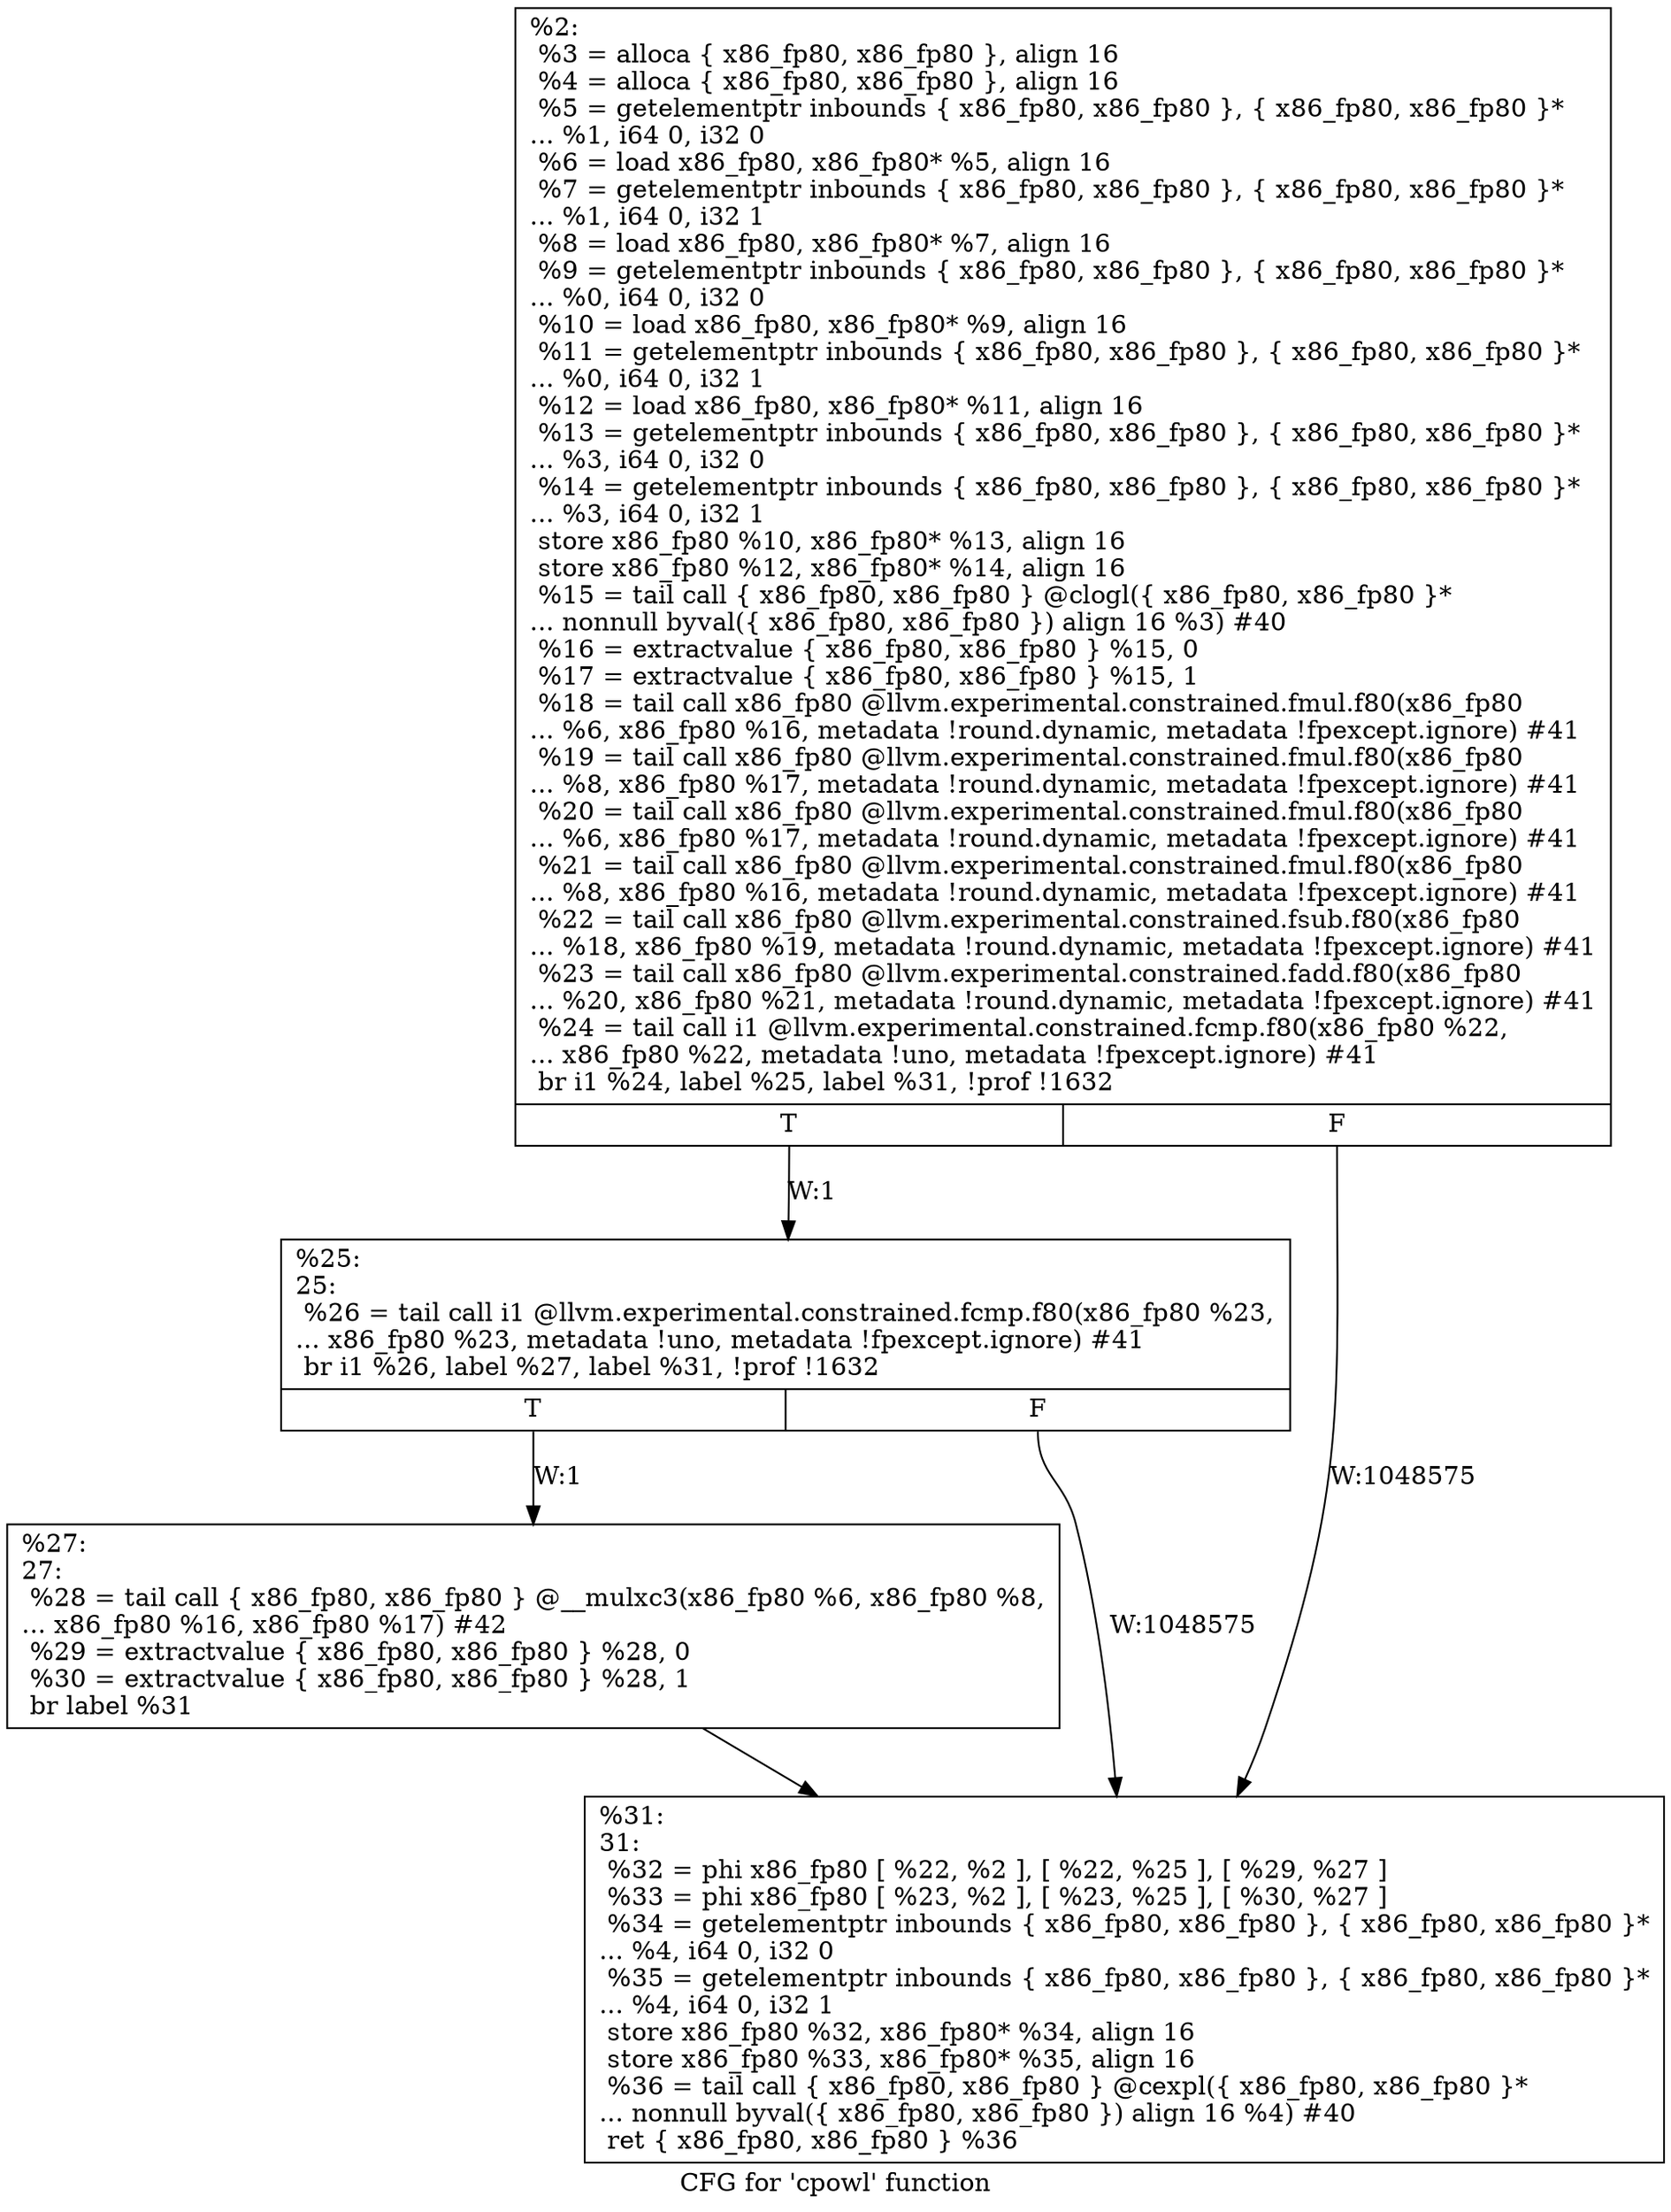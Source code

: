 digraph "CFG for 'cpowl' function" {
	label="CFG for 'cpowl' function";

	Node0x1e7f6e0 [shape=record,label="{%2:\l  %3 = alloca \{ x86_fp80, x86_fp80 \}, align 16\l  %4 = alloca \{ x86_fp80, x86_fp80 \}, align 16\l  %5 = getelementptr inbounds \{ x86_fp80, x86_fp80 \}, \{ x86_fp80, x86_fp80 \}*\l... %1, i64 0, i32 0\l  %6 = load x86_fp80, x86_fp80* %5, align 16\l  %7 = getelementptr inbounds \{ x86_fp80, x86_fp80 \}, \{ x86_fp80, x86_fp80 \}*\l... %1, i64 0, i32 1\l  %8 = load x86_fp80, x86_fp80* %7, align 16\l  %9 = getelementptr inbounds \{ x86_fp80, x86_fp80 \}, \{ x86_fp80, x86_fp80 \}*\l... %0, i64 0, i32 0\l  %10 = load x86_fp80, x86_fp80* %9, align 16\l  %11 = getelementptr inbounds \{ x86_fp80, x86_fp80 \}, \{ x86_fp80, x86_fp80 \}*\l... %0, i64 0, i32 1\l  %12 = load x86_fp80, x86_fp80* %11, align 16\l  %13 = getelementptr inbounds \{ x86_fp80, x86_fp80 \}, \{ x86_fp80, x86_fp80 \}*\l... %3, i64 0, i32 0\l  %14 = getelementptr inbounds \{ x86_fp80, x86_fp80 \}, \{ x86_fp80, x86_fp80 \}*\l... %3, i64 0, i32 1\l  store x86_fp80 %10, x86_fp80* %13, align 16\l  store x86_fp80 %12, x86_fp80* %14, align 16\l  %15 = tail call \{ x86_fp80, x86_fp80 \} @clogl(\{ x86_fp80, x86_fp80 \}*\l... nonnull byval(\{ x86_fp80, x86_fp80 \}) align 16 %3) #40\l  %16 = extractvalue \{ x86_fp80, x86_fp80 \} %15, 0\l  %17 = extractvalue \{ x86_fp80, x86_fp80 \} %15, 1\l  %18 = tail call x86_fp80 @llvm.experimental.constrained.fmul.f80(x86_fp80\l... %6, x86_fp80 %16, metadata !round.dynamic, metadata !fpexcept.ignore) #41\l  %19 = tail call x86_fp80 @llvm.experimental.constrained.fmul.f80(x86_fp80\l... %8, x86_fp80 %17, metadata !round.dynamic, metadata !fpexcept.ignore) #41\l  %20 = tail call x86_fp80 @llvm.experimental.constrained.fmul.f80(x86_fp80\l... %6, x86_fp80 %17, metadata !round.dynamic, metadata !fpexcept.ignore) #41\l  %21 = tail call x86_fp80 @llvm.experimental.constrained.fmul.f80(x86_fp80\l... %8, x86_fp80 %16, metadata !round.dynamic, metadata !fpexcept.ignore) #41\l  %22 = tail call x86_fp80 @llvm.experimental.constrained.fsub.f80(x86_fp80\l... %18, x86_fp80 %19, metadata !round.dynamic, metadata !fpexcept.ignore) #41\l  %23 = tail call x86_fp80 @llvm.experimental.constrained.fadd.f80(x86_fp80\l... %20, x86_fp80 %21, metadata !round.dynamic, metadata !fpexcept.ignore) #41\l  %24 = tail call i1 @llvm.experimental.constrained.fcmp.f80(x86_fp80 %22,\l... x86_fp80 %22, metadata !uno, metadata !fpexcept.ignore) #41\l  br i1 %24, label %25, label %31, !prof !1632\l|{<s0>T|<s1>F}}"];
	Node0x1e7f6e0:s0 -> Node0x1e80210[label="W:1"];
	Node0x1e7f6e0:s1 -> Node0x1e802b0[label="W:1048575"];
	Node0x1e80210 [shape=record,label="{%25:\l25:                                               \l  %26 = tail call i1 @llvm.experimental.constrained.fcmp.f80(x86_fp80 %23,\l... x86_fp80 %23, metadata !uno, metadata !fpexcept.ignore) #41\l  br i1 %26, label %27, label %31, !prof !1632\l|{<s0>T|<s1>F}}"];
	Node0x1e80210:s0 -> Node0x1e80260[label="W:1"];
	Node0x1e80210:s1 -> Node0x1e802b0[label="W:1048575"];
	Node0x1e80260 [shape=record,label="{%27:\l27:                                               \l  %28 = tail call \{ x86_fp80, x86_fp80 \} @__mulxc3(x86_fp80 %6, x86_fp80 %8,\l... x86_fp80 %16, x86_fp80 %17) #42\l  %29 = extractvalue \{ x86_fp80, x86_fp80 \} %28, 0\l  %30 = extractvalue \{ x86_fp80, x86_fp80 \} %28, 1\l  br label %31\l}"];
	Node0x1e80260 -> Node0x1e802b0;
	Node0x1e802b0 [shape=record,label="{%31:\l31:                                               \l  %32 = phi x86_fp80 [ %22, %2 ], [ %22, %25 ], [ %29, %27 ]\l  %33 = phi x86_fp80 [ %23, %2 ], [ %23, %25 ], [ %30, %27 ]\l  %34 = getelementptr inbounds \{ x86_fp80, x86_fp80 \}, \{ x86_fp80, x86_fp80 \}*\l... %4, i64 0, i32 0\l  %35 = getelementptr inbounds \{ x86_fp80, x86_fp80 \}, \{ x86_fp80, x86_fp80 \}*\l... %4, i64 0, i32 1\l  store x86_fp80 %32, x86_fp80* %34, align 16\l  store x86_fp80 %33, x86_fp80* %35, align 16\l  %36 = tail call \{ x86_fp80, x86_fp80 \} @cexpl(\{ x86_fp80, x86_fp80 \}*\l... nonnull byval(\{ x86_fp80, x86_fp80 \}) align 16 %4) #40\l  ret \{ x86_fp80, x86_fp80 \} %36\l}"];
}
